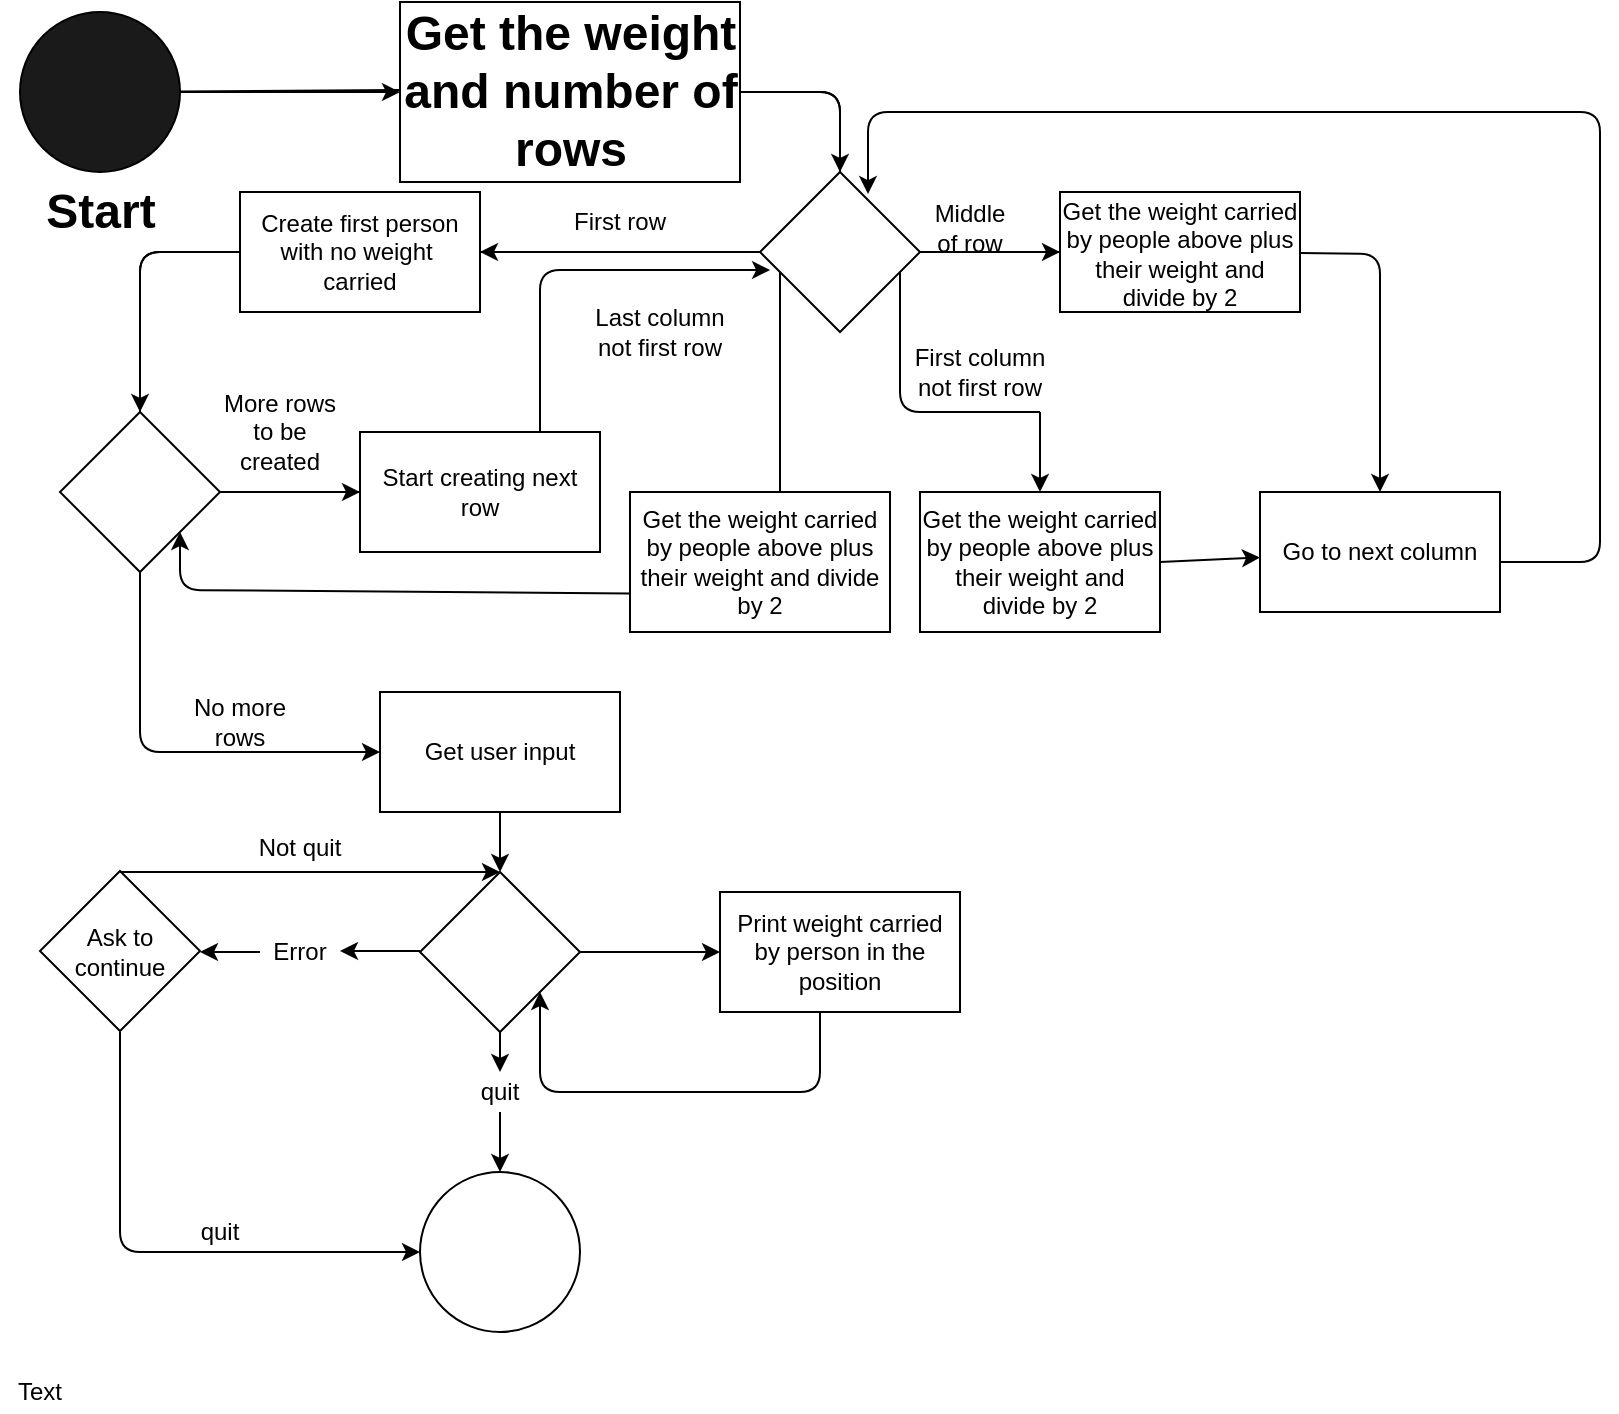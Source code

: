 <mxfile version="12.1.7" type="github" pages="1"><diagram id="p_6CyoYxV_xhjrt_Jl1D" name="Page-1"><mxGraphModel dx="1088" dy="1700" grid="1" gridSize="10" guides="1" tooltips="1" connect="1" arrows="1" fold="1" page="1" pageScale="1" pageWidth="850" pageHeight="1100" math="0" shadow="0"><root><mxCell id="0"/><mxCell id="1" parent="0"/><mxCell id="zyDP6Co64wdANJTsHAOt-1" value="" style="ellipse;whiteSpace=wrap;html=1;aspect=fixed;fillColor=#1A1A1A;" vertex="1" parent="1"><mxGeometry x="30" y="-680" width="80" height="80" as="geometry"/></mxCell><mxCell id="zyDP6Co64wdANJTsHAOt-2" value="" style="endArrow=none;html=1;" edge="1" parent="1" target="zyDP6Co64wdANJTsHAOt-1"><mxGeometry width="50" height="50" relative="1" as="geometry"><mxPoint x="220" y="-641" as="sourcePoint"/><mxPoint x="80" y="-580" as="targetPoint"/><Array as="points"/></mxGeometry></mxCell><mxCell id="zyDP6Co64wdANJTsHAOt-3" value="" style="rounded=0;whiteSpace=wrap;html=1;fillColor=none;" vertex="1" parent="1"><mxGeometry x="220" y="-685" width="170" height="90" as="geometry"/></mxCell><mxCell id="zyDP6Co64wdANJTsHAOt-5" value="Start" style="text;strokeColor=none;fillColor=none;html=1;fontSize=24;fontStyle=1;verticalAlign=middle;align=center;" vertex="1" parent="1"><mxGeometry x="20" y="-600" width="100" height="40" as="geometry"/></mxCell><mxCell id="zyDP6Co64wdANJTsHAOt-6" value="Get the weight&lt;br&gt;and number of&lt;br&gt;rows" style="text;strokeColor=none;fillColor=none;html=1;fontSize=24;fontStyle=1;verticalAlign=middle;align=center;" vertex="1" parent="1"><mxGeometry x="220" y="-680" width="170" height="80" as="geometry"/></mxCell><mxCell id="zyDP6Co64wdANJTsHAOt-7" value="" style="endArrow=none;html=1;exitX=1;exitY=0.5;exitDx=0;exitDy=0;" edge="1" parent="1" source="zyDP6Co64wdANJTsHAOt-6" target="zyDP6Co64wdANJTsHAOt-8"><mxGeometry width="50" height="50" relative="1" as="geometry"><mxPoint x="390" y="-635" as="sourcePoint"/><mxPoint x="440" y="-560" as="targetPoint"/><Array as="points"><mxPoint x="440" y="-640"/></Array></mxGeometry></mxCell><mxCell id="zyDP6Co64wdANJTsHAOt-8" value="" style="rhombus;whiteSpace=wrap;html=1;" vertex="1" parent="1"><mxGeometry x="400" y="-600" width="80" height="80" as="geometry"/></mxCell><mxCell id="zyDP6Co64wdANJTsHAOt-9" value="" style="endArrow=none;html=1;entryX=0;entryY=0.5;entryDx=0;entryDy=0;" edge="1" parent="1" target="zyDP6Co64wdANJTsHAOt-8"><mxGeometry width="50" height="50" relative="1" as="geometry"><mxPoint x="260" y="-560" as="sourcePoint"/><mxPoint x="360" y="-560" as="targetPoint"/></mxGeometry></mxCell><mxCell id="zyDP6Co64wdANJTsHAOt-11" value="First row" style="text;html=1;strokeColor=none;fillColor=none;align=center;verticalAlign=middle;whiteSpace=wrap;rounded=0;" vertex="1" parent="1"><mxGeometry x="270" y="-590" width="120" height="30" as="geometry"/></mxCell><mxCell id="zyDP6Co64wdANJTsHAOt-12" value="First column not first row" style="text;html=1;strokeColor=none;fillColor=none;align=center;verticalAlign=middle;whiteSpace=wrap;rounded=0;" vertex="1" parent="1"><mxGeometry x="470" y="-530" width="80" height="60" as="geometry"/></mxCell><mxCell id="zyDP6Co64wdANJTsHAOt-13" value="" style="endArrow=none;html=1;" edge="1" parent="1"><mxGeometry width="50" height="50" relative="1" as="geometry"><mxPoint x="410" y="-440" as="sourcePoint"/><mxPoint x="410" y="-550" as="targetPoint"/><Array as="points"><mxPoint x="410" y="-500"/></Array></mxGeometry></mxCell><mxCell id="zyDP6Co64wdANJTsHAOt-15" value="" style="endArrow=none;html=1;exitX=1;exitY=0.5;exitDx=0;exitDy=0;" edge="1" parent="1" source="zyDP6Co64wdANJTsHAOt-8"><mxGeometry width="50" height="50" relative="1" as="geometry"><mxPoint x="475" y="-555" as="sourcePoint"/><mxPoint x="550" y="-560" as="targetPoint"/></mxGeometry></mxCell><mxCell id="zyDP6Co64wdANJTsHAOt-16" value="" style="endArrow=none;html=1;" edge="1" parent="1"><mxGeometry width="50" height="50" relative="1" as="geometry"><mxPoint x="540" y="-480" as="sourcePoint"/><mxPoint x="470" y="-550" as="targetPoint"/><Array as="points"><mxPoint x="470" y="-480"/><mxPoint x="470" y="-530"/><mxPoint x="470" y="-550"/></Array></mxGeometry></mxCell><mxCell id="zyDP6Co64wdANJTsHAOt-17" value="Last column not first row" style="text;html=1;strokeColor=none;fillColor=none;align=center;verticalAlign=middle;whiteSpace=wrap;rounded=0;" vertex="1" parent="1"><mxGeometry x="310" y="-540" width="80" height="40" as="geometry"/></mxCell><mxCell id="zyDP6Co64wdANJTsHAOt-18" value="Middle of row" style="text;html=1;strokeColor=none;fillColor=none;align=center;verticalAlign=middle;whiteSpace=wrap;rounded=0;" vertex="1" parent="1"><mxGeometry x="480" y="-585" width="50" height="25" as="geometry"/></mxCell><mxCell id="zyDP6Co64wdANJTsHAOt-22" value="" style="rounded=0;whiteSpace=wrap;html=1;fillColor=none;" vertex="1" parent="1"><mxGeometry x="140" y="-590" width="120" height="60" as="geometry"/></mxCell><mxCell id="zyDP6Co64wdANJTsHAOt-23" value="Create first person with no weight&amp;nbsp;&lt;br&gt;carried" style="text;html=1;strokeColor=none;fillColor=none;align=center;verticalAlign=middle;whiteSpace=wrap;rounded=0;" vertex="1" parent="1"><mxGeometry x="140" y="-590" width="120" height="60" as="geometry"/></mxCell><mxCell id="zyDP6Co64wdANJTsHAOt-27" value="" style="endArrow=none;html=1;exitX=0;exitY=0.5;exitDx=0;exitDy=0;" edge="1" parent="1" source="zyDP6Co64wdANJTsHAOt-23" target="zyDP6Co64wdANJTsHAOt-28"><mxGeometry width="50" height="50" relative="1" as="geometry"><mxPoint x="90" y="-540" as="sourcePoint"/><mxPoint x="140" y="-555" as="targetPoint"/><Array as="points"><mxPoint x="90" y="-560"/></Array></mxGeometry></mxCell><mxCell id="zyDP6Co64wdANJTsHAOt-28" value="" style="rhombus;whiteSpace=wrap;html=1;" vertex="1" parent="1"><mxGeometry x="50" y="-480" width="80" height="80" as="geometry"/></mxCell><mxCell id="zyDP6Co64wdANJTsHAOt-30" value="More rows to be created" style="text;html=1;strokeColor=none;fillColor=none;align=center;verticalAlign=middle;whiteSpace=wrap;rounded=0;" vertex="1" parent="1"><mxGeometry x="130" y="-490" width="60" height="40" as="geometry"/></mxCell><mxCell id="zyDP6Co64wdANJTsHAOt-32" value="" style="endArrow=none;html=1;" edge="1" parent="1"><mxGeometry width="50" height="50" relative="1" as="geometry"><mxPoint x="90" y="-340" as="sourcePoint"/><mxPoint x="90" y="-400" as="targetPoint"/></mxGeometry></mxCell><mxCell id="zyDP6Co64wdANJTsHAOt-33" value="No more rows" style="text;html=1;strokeColor=none;fillColor=none;align=center;verticalAlign=middle;whiteSpace=wrap;rounded=0;" vertex="1" parent="1"><mxGeometry x="105" y="-340" width="70" height="30" as="geometry"/></mxCell><mxCell id="zyDP6Co64wdANJTsHAOt-34" value="" style="rounded=0;whiteSpace=wrap;html=1;fillColor=none;" vertex="1" parent="1"><mxGeometry x="335" y="-440" width="130" height="70" as="geometry"/></mxCell><mxCell id="zyDP6Co64wdANJTsHAOt-35" value="Get the weight carried by people above plus their weight and divide by 2" style="text;html=1;strokeColor=none;fillColor=none;align=center;verticalAlign=middle;whiteSpace=wrap;rounded=0;" vertex="1" parent="1"><mxGeometry x="335" y="-436.5" width="130" height="63" as="geometry"/></mxCell><mxCell id="zyDP6Co64wdANJTsHAOt-36" value="" style="rounded=0;whiteSpace=wrap;html=1;fillColor=none;" vertex="1" parent="1"><mxGeometry x="200" y="-470" width="120" height="60" as="geometry"/></mxCell><mxCell id="zyDP6Co64wdANJTsHAOt-37" value="" style="endArrow=none;html=1;" edge="1" parent="1"><mxGeometry width="50" height="50" relative="1" as="geometry"><mxPoint x="130" y="-440" as="sourcePoint"/><mxPoint x="200" y="-440" as="targetPoint"/><Array as="points"/></mxGeometry></mxCell><mxCell id="zyDP6Co64wdANJTsHAOt-38" value="" style="endArrow=classic;html=1;entryX=0;entryY=0.5;entryDx=0;entryDy=0;" edge="1" parent="1" target="zyDP6Co64wdANJTsHAOt-6"><mxGeometry width="50" height="50" relative="1" as="geometry"><mxPoint x="110" y="-640" as="sourcePoint"/><mxPoint x="160" y="-690" as="targetPoint"/></mxGeometry></mxCell><mxCell id="zyDP6Co64wdANJTsHAOt-39" value="" style="endArrow=classic;html=1;" edge="1" parent="1"><mxGeometry width="50" height="50" relative="1" as="geometry"><mxPoint x="390" y="-640" as="sourcePoint"/><mxPoint x="440" y="-600" as="targetPoint"/><Array as="points"><mxPoint x="440" y="-640"/></Array></mxGeometry></mxCell><mxCell id="zyDP6Co64wdANJTsHAOt-40" value="" style="endArrow=classic;html=1;entryX=1;entryY=0.5;entryDx=0;entryDy=0;" edge="1" parent="1" target="zyDP6Co64wdANJTsHAOt-23"><mxGeometry width="50" height="50" relative="1" as="geometry"><mxPoint x="400" y="-560" as="sourcePoint"/><mxPoint x="450" y="-610" as="targetPoint"/></mxGeometry></mxCell><mxCell id="zyDP6Co64wdANJTsHAOt-41" value="" style="endArrow=classic;html=1;" edge="1" parent="1"><mxGeometry width="50" height="50" relative="1" as="geometry"><mxPoint x="140" y="-560" as="sourcePoint"/><mxPoint x="90" y="-480" as="targetPoint"/><Array as="points"><mxPoint x="90" y="-560"/></Array></mxGeometry></mxCell><mxCell id="zyDP6Co64wdANJTsHAOt-42" value="Start creating next row" style="text;html=1;strokeColor=none;fillColor=none;align=center;verticalAlign=middle;whiteSpace=wrap;rounded=0;" vertex="1" parent="1"><mxGeometry x="200" y="-470" width="120" height="60" as="geometry"/></mxCell><mxCell id="zyDP6Co64wdANJTsHAOt-43" value="" style="endArrow=classic;html=1;entryX=0.063;entryY=0.613;entryDx=0;entryDy=0;entryPerimeter=0;" edge="1" parent="1" target="zyDP6Co64wdANJTsHAOt-8"><mxGeometry width="50" height="50" relative="1" as="geometry"><mxPoint x="290" y="-470" as="sourcePoint"/><mxPoint x="340" y="-520" as="targetPoint"/><Array as="points"><mxPoint x="290" y="-551"/></Array></mxGeometry></mxCell><mxCell id="zyDP6Co64wdANJTsHAOt-44" value="" style="endArrow=classic;html=1;entryX=0;entryY=0.5;entryDx=0;entryDy=0;" edge="1" parent="1" target="zyDP6Co64wdANJTsHAOt-42"><mxGeometry width="50" height="50" relative="1" as="geometry"><mxPoint x="130" y="-440" as="sourcePoint"/><mxPoint x="180" y="-490" as="targetPoint"/></mxGeometry></mxCell><mxCell id="zyDP6Co64wdANJTsHAOt-45" value="" style="endArrow=classic;html=1;entryX=1;entryY=1;entryDx=0;entryDy=0;exitX=0;exitY=0.75;exitDx=0;exitDy=0;" edge="1" parent="1" source="zyDP6Co64wdANJTsHAOt-35" target="zyDP6Co64wdANJTsHAOt-28"><mxGeometry width="50" height="50" relative="1" as="geometry"><mxPoint x="310" y="-391" as="sourcePoint"/><mxPoint x="110" y="-391" as="targetPoint"/><Array as="points"><mxPoint x="110" y="-391"/></Array></mxGeometry></mxCell><mxCell id="zyDP6Co64wdANJTsHAOt-48" value="" style="endArrow=classic;html=1;" edge="1" parent="1" target="zyDP6Co64wdANJTsHAOt-49"><mxGeometry width="50" height="50" relative="1" as="geometry"><mxPoint x="540" y="-480" as="sourcePoint"/><mxPoint x="70" y="-320" as="targetPoint"/></mxGeometry></mxCell><mxCell id="zyDP6Co64wdANJTsHAOt-49" value="" style="rounded=0;whiteSpace=wrap;html=1;" vertex="1" parent="1"><mxGeometry x="480" y="-440" width="120" height="70" as="geometry"/></mxCell><mxCell id="zyDP6Co64wdANJTsHAOt-50" value="Get the weight carried by people above plus their weight and divide by 2" style="text;html=1;strokeColor=none;fillColor=none;align=center;verticalAlign=middle;whiteSpace=wrap;rounded=0;" vertex="1" parent="1"><mxGeometry x="480" y="-440" width="120" height="70" as="geometry"/></mxCell><mxCell id="zyDP6Co64wdANJTsHAOt-51" value="" style="rounded=0;whiteSpace=wrap;html=1;fillColor=none;" vertex="1" parent="1"><mxGeometry x="650" y="-440" width="120" height="60" as="geometry"/></mxCell><mxCell id="zyDP6Co64wdANJTsHAOt-52" value="" style="endArrow=classic;html=1;exitX=1;exitY=0.5;exitDx=0;exitDy=0;" edge="1" parent="1" source="zyDP6Co64wdANJTsHAOt-50" target="zyDP6Co64wdANJTsHAOt-51"><mxGeometry width="50" height="50" relative="1" as="geometry"><mxPoint x="540" y="-370" as="sourcePoint"/><mxPoint x="590" y="-420" as="targetPoint"/></mxGeometry></mxCell><mxCell id="zyDP6Co64wdANJTsHAOt-53" value="Go to next column" style="text;html=1;strokeColor=none;fillColor=none;align=center;verticalAlign=middle;whiteSpace=wrap;rounded=0;" vertex="1" parent="1"><mxGeometry x="650" y="-440" width="120" height="60" as="geometry"/></mxCell><mxCell id="zyDP6Co64wdANJTsHAOt-54" value="" style="rounded=0;whiteSpace=wrap;html=1;fillColor=none;" vertex="1" parent="1"><mxGeometry x="550" y="-590" width="120" height="60" as="geometry"/></mxCell><mxCell id="zyDP6Co64wdANJTsHAOt-55" value="" style="endArrow=classic;html=1;entryX=0;entryY=0.5;entryDx=0;entryDy=0;" edge="1" parent="1" target="zyDP6Co64wdANJTsHAOt-54"><mxGeometry width="50" height="50" relative="1" as="geometry"><mxPoint x="480" y="-560" as="sourcePoint"/><mxPoint x="530" y="-610" as="targetPoint"/></mxGeometry></mxCell><mxCell id="zyDP6Co64wdANJTsHAOt-56" value="Get the weight carried by people above plus their weight and divide by 2" style="text;html=1;strokeColor=none;fillColor=none;align=center;verticalAlign=middle;whiteSpace=wrap;rounded=0;" vertex="1" parent="1"><mxGeometry x="550" y="-590" width="120" height="61" as="geometry"/></mxCell><mxCell id="zyDP6Co64wdANJTsHAOt-57" value="" style="endArrow=classic;html=1;exitX=1;exitY=0.5;exitDx=0;exitDy=0;entryX=0.5;entryY=0;entryDx=0;entryDy=0;" edge="1" parent="1" source="zyDP6Co64wdANJTsHAOt-56" target="zyDP6Co64wdANJTsHAOt-53"><mxGeometry width="50" height="50" relative="1" as="geometry"><mxPoint x="645" y="-465" as="sourcePoint"/><mxPoint x="695" y="-515" as="targetPoint"/><Array as="points"><mxPoint x="710" y="-559"/></Array></mxGeometry></mxCell><mxCell id="zyDP6Co64wdANJTsHAOt-58" value="" style="endArrow=classic;html=1;entryX=0.675;entryY=0.138;entryDx=0;entryDy=0;entryPerimeter=0;" edge="1" parent="1" target="zyDP6Co64wdANJTsHAOt-8"><mxGeometry width="50" height="50" relative="1" as="geometry"><mxPoint x="770" y="-405" as="sourcePoint"/><mxPoint x="770" y="-630" as="targetPoint"/><Array as="points"><mxPoint x="820" y="-405"/><mxPoint x="820" y="-630"/><mxPoint x="454" y="-630"/></Array></mxGeometry></mxCell><mxCell id="zyDP6Co64wdANJTsHAOt-59" value="" style="rounded=0;whiteSpace=wrap;html=1;fillColor=none;" vertex="1" parent="1"><mxGeometry x="210" y="-340" width="120" height="60" as="geometry"/></mxCell><mxCell id="zyDP6Co64wdANJTsHAOt-60" value="Get user input" style="text;html=1;strokeColor=none;fillColor=none;align=center;verticalAlign=middle;whiteSpace=wrap;rounded=0;" vertex="1" parent="1"><mxGeometry x="210" y="-340" width="120" height="60" as="geometry"/></mxCell><mxCell id="zyDP6Co64wdANJTsHAOt-61" value="" style="endArrow=classic;html=1;exitX=0.5;exitY=1;exitDx=0;exitDy=0;" edge="1" parent="1" source="zyDP6Co64wdANJTsHAOt-60" target="zyDP6Co64wdANJTsHAOt-62"><mxGeometry width="50" height="50" relative="1" as="geometry"><mxPoint x="155" y="-310" as="sourcePoint"/><mxPoint x="260" y="-310" as="targetPoint"/></mxGeometry></mxCell><mxCell id="zyDP6Co64wdANJTsHAOt-62" value="" style="rhombus;whiteSpace=wrap;html=1;" vertex="1" parent="1"><mxGeometry x="230" y="-250" width="80" height="80" as="geometry"/></mxCell><mxCell id="zyDP6Co64wdANJTsHAOt-63" value="" style="endArrow=classic;html=1;entryX=0;entryY=0.5;entryDx=0;entryDy=0;" edge="1" parent="1" target="zyDP6Co64wdANJTsHAOt-60"><mxGeometry width="50" height="50" relative="1" as="geometry"><mxPoint x="90" y="-400" as="sourcePoint"/><mxPoint x="140" y="-450" as="targetPoint"/><Array as="points"><mxPoint x="90" y="-310"/></Array></mxGeometry></mxCell><mxCell id="zyDP6Co64wdANJTsHAOt-64" value="" style="endArrow=classic;html=1;" edge="1" parent="1"><mxGeometry width="50" height="50" relative="1" as="geometry"><mxPoint x="310" y="-210" as="sourcePoint"/><mxPoint x="380" y="-210" as="targetPoint"/></mxGeometry></mxCell><mxCell id="zyDP6Co64wdANJTsHAOt-65" value="" style="endArrow=classic;html=1;" edge="1" parent="1" target="zyDP6Co64wdANJTsHAOt-70"><mxGeometry width="50" height="50" relative="1" as="geometry"><mxPoint x="230" y="-210.5" as="sourcePoint"/><mxPoint x="170" y="-210.5" as="targetPoint"/></mxGeometry></mxCell><mxCell id="zyDP6Co64wdANJTsHAOt-66" value="" style="endArrow=classic;html=1;" edge="1" parent="1" target="zyDP6Co64wdANJTsHAOt-67"><mxGeometry width="50" height="50" relative="1" as="geometry"><mxPoint x="270" y="-170" as="sourcePoint"/><mxPoint x="270" y="-120" as="targetPoint"/></mxGeometry></mxCell><mxCell id="zyDP6Co64wdANJTsHAOt-67" value="quit" style="text;html=1;strokeColor=none;fillColor=none;align=center;verticalAlign=middle;whiteSpace=wrap;rounded=0;" vertex="1" parent="1"><mxGeometry x="250" y="-150" width="40" height="20" as="geometry"/></mxCell><mxCell id="zyDP6Co64wdANJTsHAOt-68" value="" style="ellipse;whiteSpace=wrap;html=1;aspect=fixed;fillColor=none;" vertex="1" parent="1"><mxGeometry x="230" y="-100" width="80" height="80" as="geometry"/></mxCell><mxCell id="zyDP6Co64wdANJTsHAOt-69" value="" style="endArrow=classic;html=1;entryX=0.5;entryY=0;entryDx=0;entryDy=0;" edge="1" parent="1" target="zyDP6Co64wdANJTsHAOt-68"><mxGeometry width="50" height="50" relative="1" as="geometry"><mxPoint x="270" y="-130" as="sourcePoint"/><mxPoint x="320" y="-180" as="targetPoint"/></mxGeometry></mxCell><mxCell id="zyDP6Co64wdANJTsHAOt-70" value="Error" style="text;html=1;strokeColor=none;fillColor=none;align=center;verticalAlign=middle;whiteSpace=wrap;rounded=0;" vertex="1" parent="1"><mxGeometry x="150" y="-220.5" width="40" height="20" as="geometry"/></mxCell><mxCell id="zyDP6Co64wdANJTsHAOt-71" value="" style="endArrow=classic;html=1;" edge="1" parent="1"><mxGeometry width="50" height="50" relative="1" as="geometry"><mxPoint x="150" y="-210" as="sourcePoint"/><mxPoint x="120" y="-210" as="targetPoint"/></mxGeometry></mxCell><mxCell id="zyDP6Co64wdANJTsHAOt-72" value="" style="rhombus;whiteSpace=wrap;html=1;fillColor=none;" vertex="1" parent="1"><mxGeometry x="40" y="-250.5" width="80" height="80" as="geometry"/></mxCell><mxCell id="zyDP6Co64wdANJTsHAOt-74" value="" style="endArrow=classic;html=1;entryX=0.5;entryY=0;entryDx=0;entryDy=0;" edge="1" parent="1" target="zyDP6Co64wdANJTsHAOt-62"><mxGeometry width="50" height="50" relative="1" as="geometry"><mxPoint x="80" y="-250" as="sourcePoint"/><mxPoint x="130" y="-300" as="targetPoint"/></mxGeometry></mxCell><mxCell id="zyDP6Co64wdANJTsHAOt-75" value="Not quit" style="text;html=1;strokeColor=none;fillColor=none;align=center;verticalAlign=middle;whiteSpace=wrap;rounded=0;" vertex="1" parent="1"><mxGeometry x="140" y="-275" width="60" height="25" as="geometry"/></mxCell><mxCell id="zyDP6Co64wdANJTsHAOt-76" value="" style="endArrow=classic;html=1;entryX=0;entryY=0.5;entryDx=0;entryDy=0;" edge="1" parent="1" target="zyDP6Co64wdANJTsHAOt-68"><mxGeometry width="50" height="50" relative="1" as="geometry"><mxPoint x="80" y="-170" as="sourcePoint"/><mxPoint x="130" y="-220" as="targetPoint"/><Array as="points"><mxPoint x="80" y="-60"/></Array></mxGeometry></mxCell><mxCell id="zyDP6Co64wdANJTsHAOt-77" value="quit" style="text;html=1;strokeColor=none;fillColor=none;align=center;verticalAlign=middle;whiteSpace=wrap;rounded=0;" vertex="1" parent="1"><mxGeometry x="110" y="-80" width="40" height="20" as="geometry"/></mxCell><mxCell id="zyDP6Co64wdANJTsHAOt-78" value="Text" style="text;html=1;strokeColor=none;fillColor=none;align=center;verticalAlign=middle;whiteSpace=wrap;rounded=0;" vertex="1" parent="1"><mxGeometry x="20" width="40" height="20" as="geometry"/></mxCell><mxCell id="zyDP6Co64wdANJTsHAOt-79" value="Ask to continue" style="text;html=1;strokeColor=none;fillColor=none;align=center;verticalAlign=middle;whiteSpace=wrap;rounded=0;" vertex="1" parent="1"><mxGeometry x="45" y="-225.5" width="70" height="30" as="geometry"/></mxCell><mxCell id="zyDP6Co64wdANJTsHAOt-80" value="" style="rounded=0;whiteSpace=wrap;html=1;fillColor=none;" vertex="1" parent="1"><mxGeometry x="380" y="-240" width="120" height="60" as="geometry"/></mxCell><mxCell id="zyDP6Co64wdANJTsHAOt-81" value="Print weight carried by person in the position" style="text;html=1;strokeColor=none;fillColor=none;align=center;verticalAlign=middle;whiteSpace=wrap;rounded=0;" vertex="1" parent="1"><mxGeometry x="380" y="-240" width="120" height="60" as="geometry"/></mxCell><mxCell id="zyDP6Co64wdANJTsHAOt-83" value="" style="endArrow=classic;html=1;entryX=1;entryY=1;entryDx=0;entryDy=0;" edge="1" parent="1" target="zyDP6Co64wdANJTsHAOt-62"><mxGeometry width="50" height="50" relative="1" as="geometry"><mxPoint x="430" y="-180" as="sourcePoint"/><mxPoint x="480" y="-230" as="targetPoint"/><Array as="points"><mxPoint x="430" y="-140"/><mxPoint x="290" y="-140"/></Array></mxGeometry></mxCell></root></mxGraphModel></diagram></mxfile>